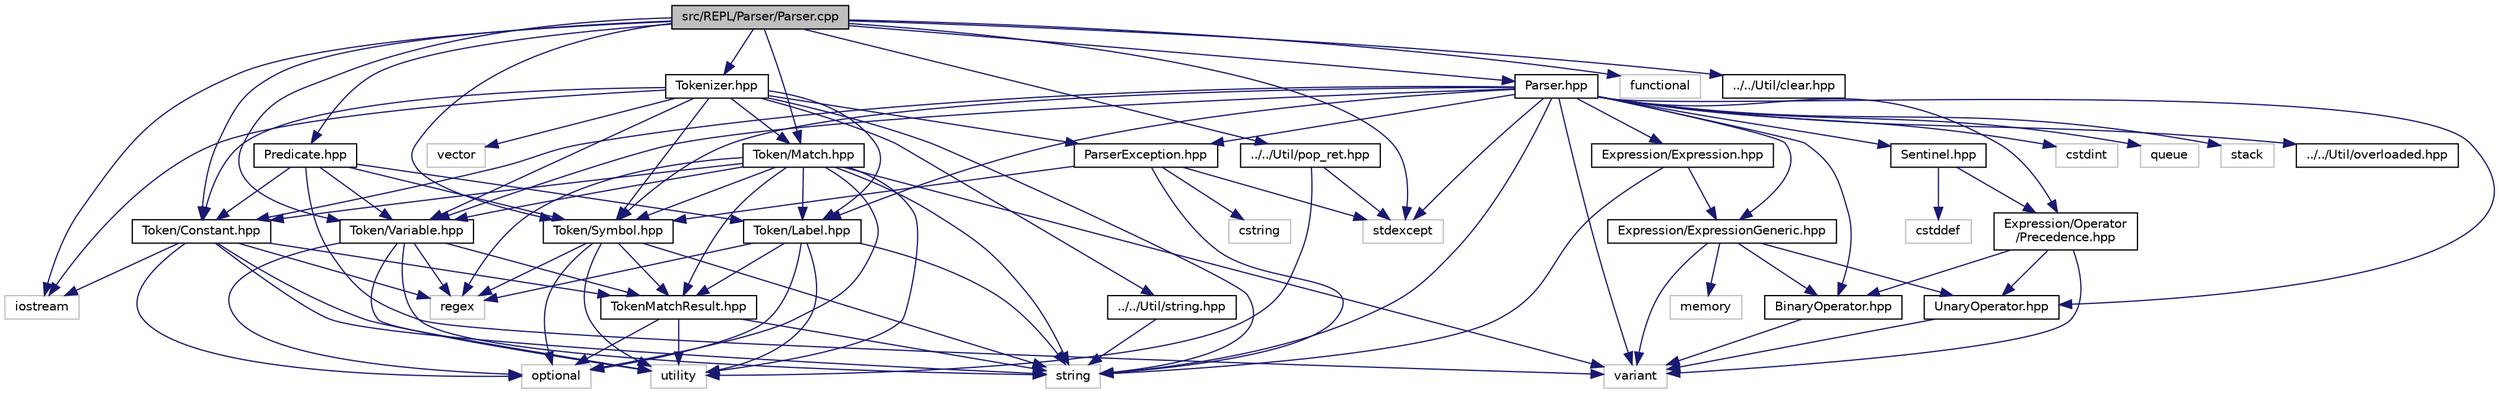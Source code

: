digraph "src/REPL/Parser/Parser.cpp"
{
  edge [fontname="Helvetica",fontsize="10",labelfontname="Helvetica",labelfontsize="10"];
  node [fontname="Helvetica",fontsize="10",shape=record];
  Node0 [label="src/REPL/Parser/Parser.cpp",height=0.2,width=0.4,color="black", fillcolor="grey75", style="filled", fontcolor="black"];
  Node0 -> Node1 [color="midnightblue",fontsize="10",style="solid"];
  Node1 [label="iostream",height=0.2,width=0.4,color="grey75", fillcolor="white", style="filled"];
  Node0 -> Node2 [color="midnightblue",fontsize="10",style="solid"];
  Node2 [label="stdexcept",height=0.2,width=0.4,color="grey75", fillcolor="white", style="filled"];
  Node0 -> Node3 [color="midnightblue",fontsize="10",style="solid"];
  Node3 [label="functional",height=0.2,width=0.4,color="grey75", fillcolor="white", style="filled"];
  Node0 -> Node4 [color="midnightblue",fontsize="10",style="solid"];
  Node4 [label="Predicate.hpp",height=0.2,width=0.4,color="black", fillcolor="white", style="filled",URL="$_predicate_8hpp.html"];
  Node4 -> Node5 [color="midnightblue",fontsize="10",style="solid"];
  Node5 [label="variant",height=0.2,width=0.4,color="grey75", fillcolor="white", style="filled"];
  Node4 -> Node6 [color="midnightblue",fontsize="10",style="solid"];
  Node6 [label="Token/Constant.hpp",height=0.2,width=0.4,color="black", fillcolor="white", style="filled",URL="$_constant_8hpp.html"];
  Node6 -> Node1 [color="midnightblue",fontsize="10",style="solid"];
  Node6 -> Node7 [color="midnightblue",fontsize="10",style="solid"];
  Node7 [label="optional",height=0.2,width=0.4,color="grey75", fillcolor="white", style="filled"];
  Node6 -> Node8 [color="midnightblue",fontsize="10",style="solid"];
  Node8 [label="regex",height=0.2,width=0.4,color="grey75", fillcolor="white", style="filled"];
  Node6 -> Node9 [color="midnightblue",fontsize="10",style="solid"];
  Node9 [label="string",height=0.2,width=0.4,color="grey75", fillcolor="white", style="filled"];
  Node6 -> Node10 [color="midnightblue",fontsize="10",style="solid"];
  Node10 [label="utility",height=0.2,width=0.4,color="grey75", fillcolor="white", style="filled"];
  Node6 -> Node11 [color="midnightblue",fontsize="10",style="solid"];
  Node11 [label="TokenMatchResult.hpp",height=0.2,width=0.4,color="black", fillcolor="white", style="filled",URL="$_token_match_result_8hpp.html"];
  Node11 -> Node7 [color="midnightblue",fontsize="10",style="solid"];
  Node11 -> Node9 [color="midnightblue",fontsize="10",style="solid"];
  Node11 -> Node10 [color="midnightblue",fontsize="10",style="solid"];
  Node4 -> Node12 [color="midnightblue",fontsize="10",style="solid"];
  Node12 [label="Token/Label.hpp",height=0.2,width=0.4,color="black", fillcolor="white", style="filled",URL="$_label_8hpp.html"];
  Node12 -> Node7 [color="midnightblue",fontsize="10",style="solid"];
  Node12 -> Node8 [color="midnightblue",fontsize="10",style="solid"];
  Node12 -> Node9 [color="midnightblue",fontsize="10",style="solid"];
  Node12 -> Node10 [color="midnightblue",fontsize="10",style="solid"];
  Node12 -> Node11 [color="midnightblue",fontsize="10",style="solid"];
  Node4 -> Node13 [color="midnightblue",fontsize="10",style="solid"];
  Node13 [label="Token/Symbol.hpp",height=0.2,width=0.4,color="black", fillcolor="white", style="filled",URL="$_symbol_8hpp.html"];
  Node13 -> Node7 [color="midnightblue",fontsize="10",style="solid"];
  Node13 -> Node8 [color="midnightblue",fontsize="10",style="solid"];
  Node13 -> Node9 [color="midnightblue",fontsize="10",style="solid"];
  Node13 -> Node10 [color="midnightblue",fontsize="10",style="solid"];
  Node13 -> Node11 [color="midnightblue",fontsize="10",style="solid"];
  Node4 -> Node14 [color="midnightblue",fontsize="10",style="solid"];
  Node14 [label="Token/Variable.hpp",height=0.2,width=0.4,color="black", fillcolor="white", style="filled",URL="$_variable_8hpp.html"];
  Node14 -> Node7 [color="midnightblue",fontsize="10",style="solid"];
  Node14 -> Node8 [color="midnightblue",fontsize="10",style="solid"];
  Node14 -> Node9 [color="midnightblue",fontsize="10",style="solid"];
  Node14 -> Node10 [color="midnightblue",fontsize="10",style="solid"];
  Node14 -> Node11 [color="midnightblue",fontsize="10",style="solid"];
  Node0 -> Node15 [color="midnightblue",fontsize="10",style="solid"];
  Node15 [label="Parser.hpp",height=0.2,width=0.4,color="black", fillcolor="white", style="filled",URL="$_parser_8hpp.html"];
  Node15 -> Node16 [color="midnightblue",fontsize="10",style="solid"];
  Node16 [label="cstdint",height=0.2,width=0.4,color="grey75", fillcolor="white", style="filled"];
  Node15 -> Node17 [color="midnightblue",fontsize="10",style="solid"];
  Node17 [label="queue",height=0.2,width=0.4,color="grey75", fillcolor="white", style="filled"];
  Node15 -> Node18 [color="midnightblue",fontsize="10",style="solid"];
  Node18 [label="stack",height=0.2,width=0.4,color="grey75", fillcolor="white", style="filled"];
  Node15 -> Node2 [color="midnightblue",fontsize="10",style="solid"];
  Node15 -> Node9 [color="midnightblue",fontsize="10",style="solid"];
  Node15 -> Node5 [color="midnightblue",fontsize="10",style="solid"];
  Node15 -> Node19 [color="midnightblue",fontsize="10",style="solid"];
  Node19 [label="ParserException.hpp",height=0.2,width=0.4,color="black", fillcolor="white", style="filled",URL="$_parser_exception_8hpp.html"];
  Node19 -> Node20 [color="midnightblue",fontsize="10",style="solid"];
  Node20 [label="cstring",height=0.2,width=0.4,color="grey75", fillcolor="white", style="filled"];
  Node19 -> Node2 [color="midnightblue",fontsize="10",style="solid"];
  Node19 -> Node9 [color="midnightblue",fontsize="10",style="solid"];
  Node19 -> Node13 [color="midnightblue",fontsize="10",style="solid"];
  Node15 -> Node21 [color="midnightblue",fontsize="10",style="solid"];
  Node21 [label="Sentinel.hpp",height=0.2,width=0.4,color="black", fillcolor="white", style="filled",URL="$_sentinel_8hpp.html"];
  Node21 -> Node22 [color="midnightblue",fontsize="10",style="solid"];
  Node22 [label="cstddef",height=0.2,width=0.4,color="grey75", fillcolor="white", style="filled"];
  Node21 -> Node23 [color="midnightblue",fontsize="10",style="solid"];
  Node23 [label="Expression/Operator\l/Precedence.hpp",height=0.2,width=0.4,color="black", fillcolor="white", style="filled",URL="$_precedence_8hpp.html"];
  Node23 -> Node5 [color="midnightblue",fontsize="10",style="solid"];
  Node23 -> Node24 [color="midnightblue",fontsize="10",style="solid"];
  Node24 [label="BinaryOperator.hpp",height=0.2,width=0.4,color="black", fillcolor="white", style="filled",URL="$_binary_operator_8hpp.html"];
  Node24 -> Node5 [color="midnightblue",fontsize="10",style="solid"];
  Node23 -> Node25 [color="midnightblue",fontsize="10",style="solid"];
  Node25 [label="UnaryOperator.hpp",height=0.2,width=0.4,color="black", fillcolor="white", style="filled",URL="$_unary_operator_8hpp.html"];
  Node25 -> Node5 [color="midnightblue",fontsize="10",style="solid"];
  Node15 -> Node26 [color="midnightblue",fontsize="10",style="solid"];
  Node26 [label="Expression/ExpressionGeneric.hpp",height=0.2,width=0.4,color="black", fillcolor="white", style="filled",URL="$_expression_generic_8hpp.html"];
  Node26 -> Node27 [color="midnightblue",fontsize="10",style="solid"];
  Node27 [label="memory",height=0.2,width=0.4,color="grey75", fillcolor="white", style="filled"];
  Node26 -> Node5 [color="midnightblue",fontsize="10",style="solid"];
  Node26 -> Node24 [color="midnightblue",fontsize="10",style="solid"];
  Node26 -> Node25 [color="midnightblue",fontsize="10",style="solid"];
  Node15 -> Node6 [color="midnightblue",fontsize="10",style="solid"];
  Node15 -> Node12 [color="midnightblue",fontsize="10",style="solid"];
  Node15 -> Node13 [color="midnightblue",fontsize="10",style="solid"];
  Node15 -> Node14 [color="midnightblue",fontsize="10",style="solid"];
  Node15 -> Node28 [color="midnightblue",fontsize="10",style="solid"];
  Node28 [label="Expression/Expression.hpp",height=0.2,width=0.4,color="black", fillcolor="white", style="filled",URL="$_expression_8hpp.html"];
  Node28 -> Node9 [color="midnightblue",fontsize="10",style="solid"];
  Node28 -> Node26 [color="midnightblue",fontsize="10",style="solid"];
  Node15 -> Node23 [color="midnightblue",fontsize="10",style="solid"];
  Node15 -> Node24 [color="midnightblue",fontsize="10",style="solid"];
  Node15 -> Node25 [color="midnightblue",fontsize="10",style="solid"];
  Node15 -> Node29 [color="midnightblue",fontsize="10",style="solid"];
  Node29 [label="../../Util/overloaded.hpp",height=0.2,width=0.4,color="black", fillcolor="white", style="filled",URL="$overloaded_8hpp.html"];
  Node0 -> Node30 [color="midnightblue",fontsize="10",style="solid"];
  Node30 [label="Tokenizer.hpp",height=0.2,width=0.4,color="black", fillcolor="white", style="filled",URL="$_tokenizer_8hpp.html"];
  Node30 -> Node1 [color="midnightblue",fontsize="10",style="solid"];
  Node30 -> Node9 [color="midnightblue",fontsize="10",style="solid"];
  Node30 -> Node31 [color="midnightblue",fontsize="10",style="solid"];
  Node31 [label="vector",height=0.2,width=0.4,color="grey75", fillcolor="white", style="filled"];
  Node30 -> Node19 [color="midnightblue",fontsize="10",style="solid"];
  Node30 -> Node6 [color="midnightblue",fontsize="10",style="solid"];
  Node30 -> Node12 [color="midnightblue",fontsize="10",style="solid"];
  Node30 -> Node32 [color="midnightblue",fontsize="10",style="solid"];
  Node32 [label="Token/Match.hpp",height=0.2,width=0.4,color="black", fillcolor="white", style="filled",URL="$_parser_2_token_2_match_8hpp.html"];
  Node32 -> Node7 [color="midnightblue",fontsize="10",style="solid"];
  Node32 -> Node8 [color="midnightblue",fontsize="10",style="solid"];
  Node32 -> Node9 [color="midnightblue",fontsize="10",style="solid"];
  Node32 -> Node10 [color="midnightblue",fontsize="10",style="solid"];
  Node32 -> Node5 [color="midnightblue",fontsize="10",style="solid"];
  Node32 -> Node6 [color="midnightblue",fontsize="10",style="solid"];
  Node32 -> Node12 [color="midnightblue",fontsize="10",style="solid"];
  Node32 -> Node13 [color="midnightblue",fontsize="10",style="solid"];
  Node32 -> Node11 [color="midnightblue",fontsize="10",style="solid"];
  Node32 -> Node14 [color="midnightblue",fontsize="10",style="solid"];
  Node30 -> Node13 [color="midnightblue",fontsize="10",style="solid"];
  Node30 -> Node14 [color="midnightblue",fontsize="10",style="solid"];
  Node30 -> Node33 [color="midnightblue",fontsize="10",style="solid"];
  Node33 [label="../../Util/string.hpp",height=0.2,width=0.4,color="black", fillcolor="white", style="filled",URL="$_util_2_string_8hpp.html"];
  Node33 -> Node9 [color="midnightblue",fontsize="10",style="solid"];
  Node0 -> Node6 [color="midnightblue",fontsize="10",style="solid"];
  Node0 -> Node32 [color="midnightblue",fontsize="10",style="solid"];
  Node0 -> Node13 [color="midnightblue",fontsize="10",style="solid"];
  Node0 -> Node14 [color="midnightblue",fontsize="10",style="solid"];
  Node0 -> Node34 [color="midnightblue",fontsize="10",style="solid"];
  Node34 [label="../../Util/clear.hpp",height=0.2,width=0.4,color="black", fillcolor="white", style="filled",URL="$clear_8hpp.html"];
  Node0 -> Node35 [color="midnightblue",fontsize="10",style="solid"];
  Node35 [label="../../Util/pop_ret.hpp",height=0.2,width=0.4,color="black", fillcolor="white", style="filled",URL="$pop__ret_8hpp.html"];
  Node35 -> Node2 [color="midnightblue",fontsize="10",style="solid"];
  Node35 -> Node10 [color="midnightblue",fontsize="10",style="solid"];
}

